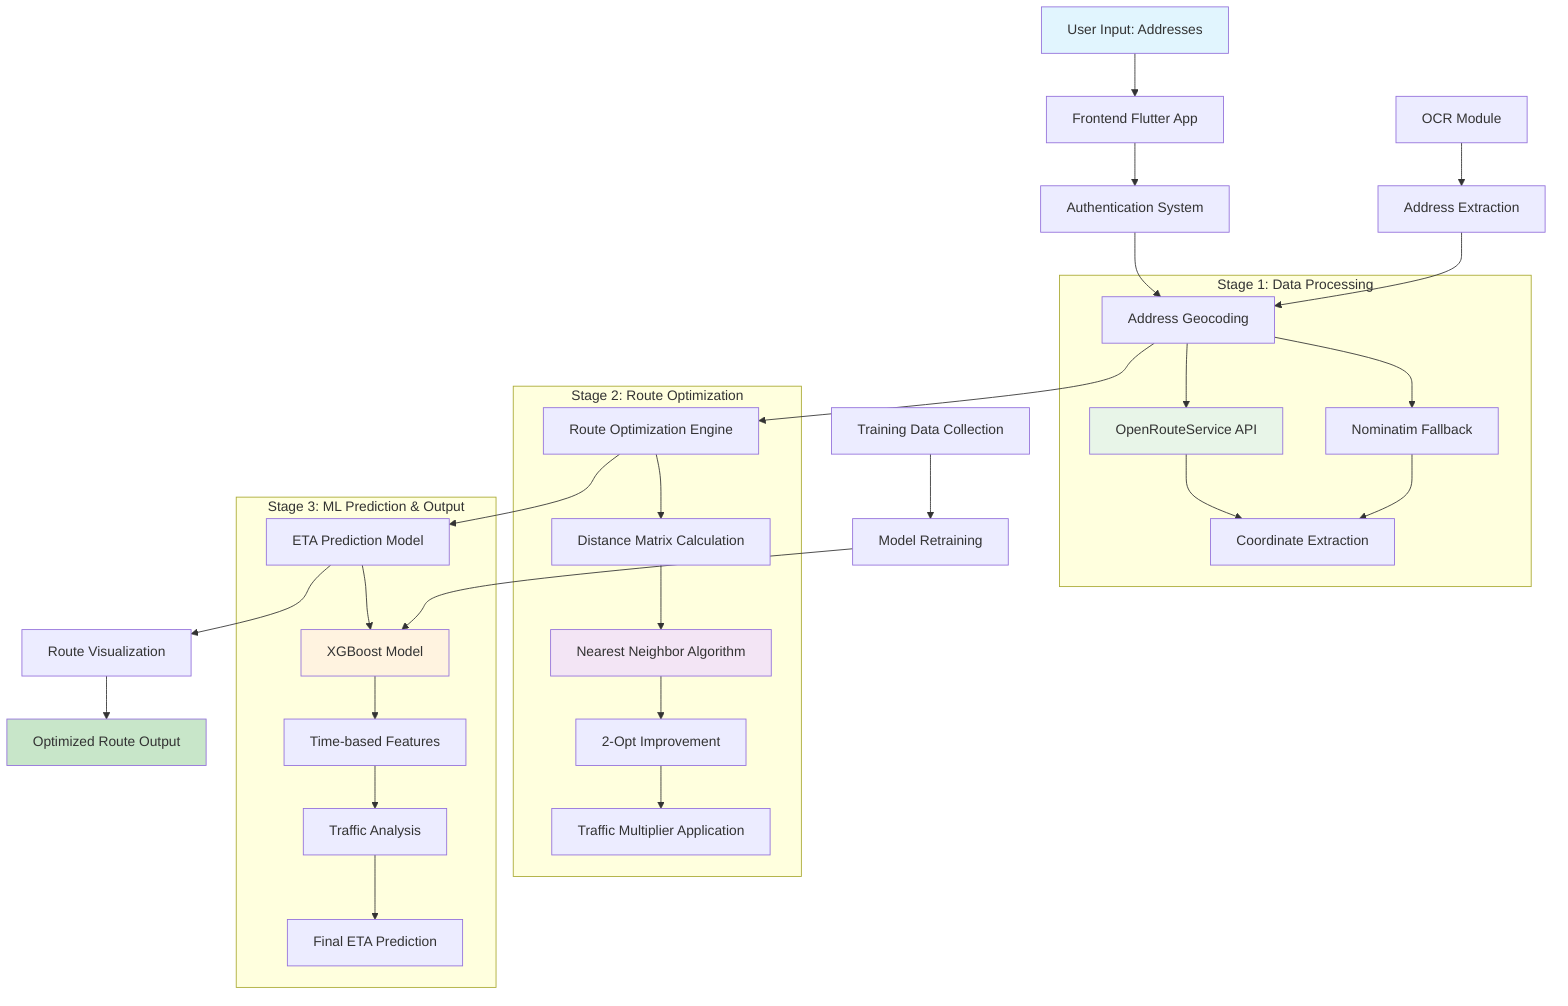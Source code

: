 graph TD
    A[User Input: Addresses] --> B[Frontend Flutter App]
    B --> C[Authentication System]
    C --> D[Address Geocoding]
    D --> E[Route Optimization Engine]
    E --> F[ETA Prediction Model]
    F --> G[Route Visualization]
    G --> H[Optimized Route Output]
    
    subgraph "Stage 1: Data Processing"
        D --> D1[OpenRouteService API]
        D --> D2[Nominatim Fallback]
        D1 --> D3[Coordinate Extraction]
        D2 --> D3
    end
    
    subgraph "Stage 2: Route Optimization"
        E --> E1[Distance Matrix Calculation]
        E1 --> E2[Nearest Neighbor Algorithm]
        E2 --> E3[2-Opt Improvement]
        E3 --> E4[Traffic Multiplier Application]
    end
    
    subgraph "Stage 3: ML Prediction & Output"
        F --> F1[XGBoost Model]
        F1 --> F2[Time-based Features]
        F2 --> F3[Traffic Analysis]
        F3 --> F4[Final ETA Prediction]
    end
    
    I[OCR Module] --> J[Address Extraction]
    J --> D
    
    K[Training Data Collection] --> L[Model Retraining]
    L --> F1
    
    style A fill:#e1f5fe
    style H fill:#c8e6c9
    style F1 fill:#fff3e0
    style E2 fill:#f3e5f5
    style D1 fill:#e8f5e8